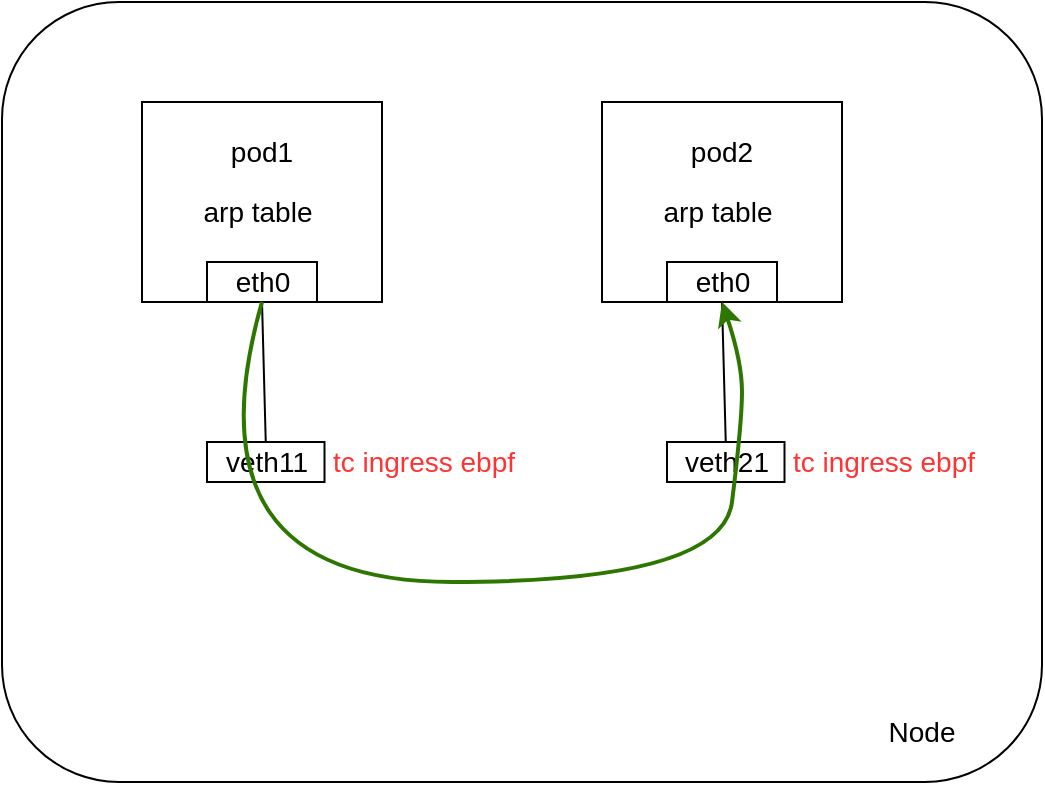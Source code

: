 <mxfile>
    <diagram id="_VyhL__egx23u2LIufCs" name="Page-1">
        <mxGraphModel dx="901" dy="434" grid="1" gridSize="10" guides="1" tooltips="1" connect="1" arrows="1" fold="1" page="1" pageScale="1" pageWidth="850" pageHeight="1100" math="0" shadow="0">
            <root>
                <mxCell id="0"/>
                <mxCell id="1" parent="0"/>
                <mxCell id="2" value="" style="rounded=1;whiteSpace=wrap;html=1;" vertex="1" parent="1">
                    <mxGeometry x="80" y="30" width="520" height="390" as="geometry"/>
                </mxCell>
                <mxCell id="3" value="" style="rounded=0;whiteSpace=wrap;html=1;" vertex="1" parent="1">
                    <mxGeometry x="150" y="80" width="120" height="100" as="geometry"/>
                </mxCell>
                <mxCell id="5" value="pod1" style="text;html=1;strokeColor=none;fillColor=none;align=center;verticalAlign=middle;whiteSpace=wrap;rounded=0;fontSize=14;" vertex="1" parent="1">
                    <mxGeometry x="180" y="90" width="60" height="30" as="geometry"/>
                </mxCell>
                <mxCell id="6" value="eth0" style="rounded=0;whiteSpace=wrap;html=1;fontSize=14;" vertex="1" parent="1">
                    <mxGeometry x="182.5" y="160" width="55" height="20" as="geometry"/>
                </mxCell>
                <mxCell id="8" value="veth11" style="rounded=0;whiteSpace=wrap;html=1;fontSize=14;" vertex="1" parent="1">
                    <mxGeometry x="182.5" y="250" width="58.75" height="20" as="geometry"/>
                </mxCell>
                <mxCell id="10" value="" style="endArrow=none;html=1;fontSize=14;entryX=0.5;entryY=1;entryDx=0;entryDy=0;exitX=0.5;exitY=0;exitDx=0;exitDy=0;" edge="1" parent="1" source="8" target="6">
                    <mxGeometry width="50" height="50" relative="1" as="geometry">
                        <mxPoint x="400" y="250" as="sourcePoint"/>
                        <mxPoint x="450" y="200" as="targetPoint"/>
                    </mxGeometry>
                </mxCell>
                <mxCell id="11" value="" style="rounded=0;whiteSpace=wrap;html=1;" vertex="1" parent="1">
                    <mxGeometry x="380" y="80" width="120" height="100" as="geometry"/>
                </mxCell>
                <mxCell id="12" value="pod2" style="text;html=1;strokeColor=none;fillColor=none;align=center;verticalAlign=middle;whiteSpace=wrap;rounded=0;fontSize=14;" vertex="1" parent="1">
                    <mxGeometry x="410" y="90" width="60" height="30" as="geometry"/>
                </mxCell>
                <mxCell id="13" value="eth0" style="rounded=0;whiteSpace=wrap;html=1;fontSize=14;" vertex="1" parent="1">
                    <mxGeometry x="412.5" y="160" width="55" height="20" as="geometry"/>
                </mxCell>
                <mxCell id="14" value="veth21" style="rounded=0;whiteSpace=wrap;html=1;fontSize=14;" vertex="1" parent="1">
                    <mxGeometry x="412.5" y="250" width="58.75" height="20" as="geometry"/>
                </mxCell>
                <mxCell id="15" value="" style="endArrow=none;html=1;fontSize=14;entryX=0.5;entryY=1;entryDx=0;entryDy=0;exitX=0.5;exitY=0;exitDx=0;exitDy=0;" edge="1" parent="1" source="14" target="13">
                    <mxGeometry width="50" height="50" relative="1" as="geometry">
                        <mxPoint x="630" y="250" as="sourcePoint"/>
                        <mxPoint x="680" y="200" as="targetPoint"/>
                    </mxGeometry>
                </mxCell>
                <mxCell id="16" value="&lt;font color=&quot;#ff3333&quot;&gt;tc ingress ebpf&lt;/font&gt;" style="text;html=1;strokeColor=none;fillColor=none;align=center;verticalAlign=middle;whiteSpace=wrap;rounded=0;fontSize=14;" vertex="1" parent="1">
                    <mxGeometry x="241.25" y="245" width="100" height="30" as="geometry"/>
                </mxCell>
                <mxCell id="17" value="&lt;font color=&quot;#ff3333&quot;&gt;tc ingress ebpf&lt;/font&gt;" style="text;html=1;strokeColor=none;fillColor=none;align=center;verticalAlign=middle;whiteSpace=wrap;rounded=0;fontSize=14;" vertex="1" parent="1">
                    <mxGeometry x="471.25" y="245" width="100" height="30" as="geometry"/>
                </mxCell>
                <mxCell id="18" value="" style="curved=1;endArrow=classic;html=1;fontSize=14;exitX=0.5;exitY=1;exitDx=0;exitDy=0;entryX=0.5;entryY=1;entryDx=0;entryDy=0;fillColor=#60a917;strokeColor=#2D7600;strokeWidth=2;" edge="1" parent="1" source="6" target="13">
                    <mxGeometry width="50" height="50" relative="1" as="geometry">
                        <mxPoint x="400" y="240" as="sourcePoint"/>
                        <mxPoint x="450" y="190" as="targetPoint"/>
                        <Array as="points">
                            <mxPoint x="170" y="320"/>
                            <mxPoint x="440" y="320"/>
                            <mxPoint x="450" y="240"/>
                            <mxPoint x="450" y="210"/>
                        </Array>
                    </mxGeometry>
                </mxCell>
                <mxCell id="19" value="arp table" style="text;html=1;strokeColor=none;fillColor=none;align=center;verticalAlign=middle;whiteSpace=wrap;rounded=0;fontSize=14;" vertex="1" parent="1">
                    <mxGeometry x="177.5" y="120" width="60" height="30" as="geometry"/>
                </mxCell>
                <mxCell id="20" value="arp table" style="text;html=1;strokeColor=none;fillColor=none;align=center;verticalAlign=middle;whiteSpace=wrap;rounded=0;fontSize=14;" vertex="1" parent="1">
                    <mxGeometry x="407.5" y="120" width="60" height="30" as="geometry"/>
                </mxCell>
                <mxCell id="21" value="Node" style="text;html=1;strokeColor=none;fillColor=none;align=center;verticalAlign=middle;whiteSpace=wrap;rounded=0;fontSize=14;" vertex="1" parent="1">
                    <mxGeometry x="510" y="380" width="60" height="30" as="geometry"/>
                </mxCell>
            </root>
        </mxGraphModel>
    </diagram>
</mxfile>